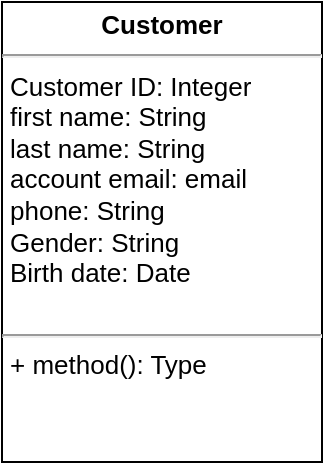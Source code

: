 <mxfile version="13.8.3" type="github">
  <diagram id="C5RBs43oDa-KdzZeNtuy" name="Page-1">
    <mxGraphModel dx="823" dy="494" grid="1" gridSize="10" guides="1" tooltips="1" connect="1" arrows="1" fold="1" page="1" pageScale="1" pageWidth="827" pageHeight="1169" math="0" shadow="0">
      <root>
        <mxCell id="WIyWlLk6GJQsqaUBKTNV-0" />
        <mxCell id="WIyWlLk6GJQsqaUBKTNV-1" parent="WIyWlLk6GJQsqaUBKTNV-0" />
        <mxCell id="FoK-p02fnVtHnSvYcFQm-17" value="&lt;p style=&quot;margin: 4px 0px 0px ; text-align: center ; font-size: 13px ; line-height: 120%&quot;&gt;&lt;b style=&quot;font-size: 13px&quot;&gt;Customer&lt;/b&gt;&lt;/p&gt;&lt;hr style=&quot;font-size: 13px&quot;&gt;&lt;p style=&quot;margin: 0px 0px 0px 4px ; font-size: 13px&quot;&gt;Customer ID: Integer&lt;/p&gt;&lt;p style=&quot;margin: 0px 0px 0px 4px ; font-size: 13px&quot;&gt;first name: String&lt;br style=&quot;font-size: 13px&quot;&gt;last name: String&lt;/p&gt;&lt;p style=&quot;margin: 0px 0px 0px 4px ; font-size: 13px&quot;&gt;account email: email&lt;/p&gt;&lt;p style=&quot;margin: 0px 0px 0px 4px ; font-size: 13px&quot;&gt;phone: String&lt;br style=&quot;font-size: 13px&quot;&gt;Gender: String&lt;/p&gt;&lt;p style=&quot;margin: 0px 0px 0px 4px ; font-size: 13px&quot;&gt;Birth date: Date&lt;/p&gt;&lt;p style=&quot;margin: 0px 0px 0px 4px ; font-size: 13px&quot;&gt;&amp;nbsp;&lt;/p&gt;&lt;hr style=&quot;font-size: 13px&quot;&gt;&lt;p style=&quot;margin: 0px 0px 0px 4px ; font-size: 13px&quot;&gt;+ method(): Type&lt;/p&gt;" style="verticalAlign=middle;align=left;overflow=fill;fontSize=13;fontFamily=Helvetica;html=1;labelBorderColor=none;horizontal=1;" vertex="1" parent="WIyWlLk6GJQsqaUBKTNV-1">
          <mxGeometry x="60" y="50" width="160" height="230" as="geometry" />
        </mxCell>
      </root>
    </mxGraphModel>
  </diagram>
</mxfile>
